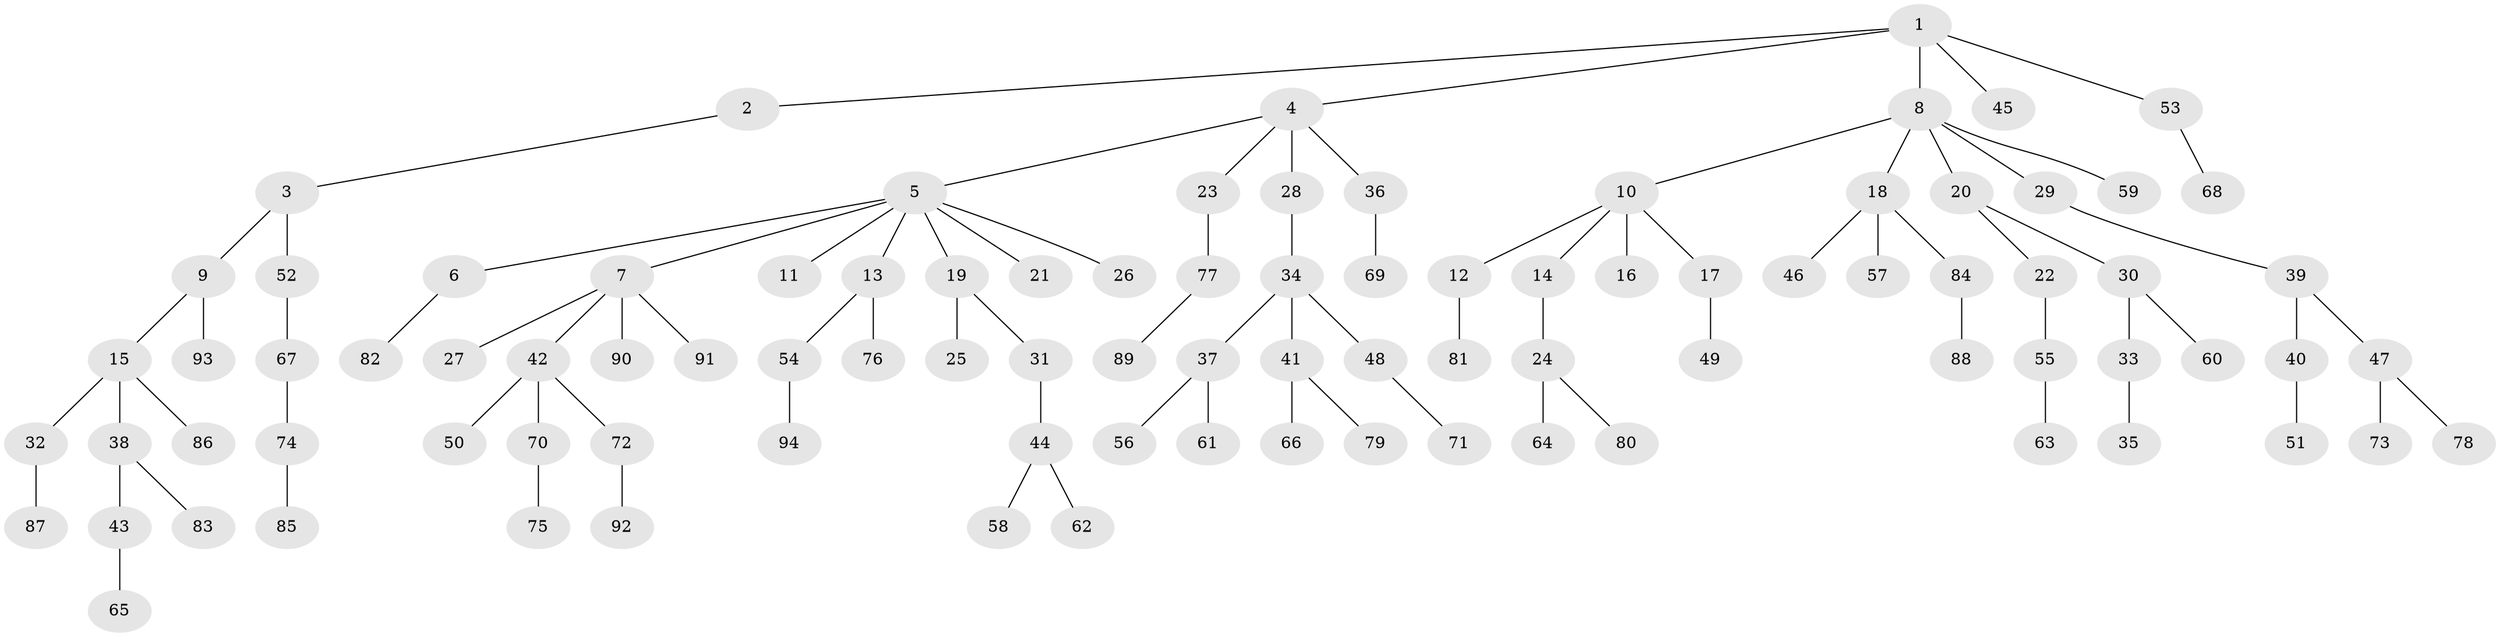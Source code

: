 // Generated by graph-tools (version 1.1) at 2025/53/03/09/25 04:53:36]
// undirected, 94 vertices, 93 edges
graph export_dot {
graph [start="1"]
  node [color=gray90,style=filled];
  1;
  2;
  3;
  4;
  5;
  6;
  7;
  8;
  9;
  10;
  11;
  12;
  13;
  14;
  15;
  16;
  17;
  18;
  19;
  20;
  21;
  22;
  23;
  24;
  25;
  26;
  27;
  28;
  29;
  30;
  31;
  32;
  33;
  34;
  35;
  36;
  37;
  38;
  39;
  40;
  41;
  42;
  43;
  44;
  45;
  46;
  47;
  48;
  49;
  50;
  51;
  52;
  53;
  54;
  55;
  56;
  57;
  58;
  59;
  60;
  61;
  62;
  63;
  64;
  65;
  66;
  67;
  68;
  69;
  70;
  71;
  72;
  73;
  74;
  75;
  76;
  77;
  78;
  79;
  80;
  81;
  82;
  83;
  84;
  85;
  86;
  87;
  88;
  89;
  90;
  91;
  92;
  93;
  94;
  1 -- 2;
  1 -- 4;
  1 -- 8;
  1 -- 45;
  1 -- 53;
  2 -- 3;
  3 -- 9;
  3 -- 52;
  4 -- 5;
  4 -- 23;
  4 -- 28;
  4 -- 36;
  5 -- 6;
  5 -- 7;
  5 -- 11;
  5 -- 13;
  5 -- 19;
  5 -- 21;
  5 -- 26;
  6 -- 82;
  7 -- 27;
  7 -- 42;
  7 -- 90;
  7 -- 91;
  8 -- 10;
  8 -- 18;
  8 -- 20;
  8 -- 29;
  8 -- 59;
  9 -- 15;
  9 -- 93;
  10 -- 12;
  10 -- 14;
  10 -- 16;
  10 -- 17;
  12 -- 81;
  13 -- 54;
  13 -- 76;
  14 -- 24;
  15 -- 32;
  15 -- 38;
  15 -- 86;
  17 -- 49;
  18 -- 46;
  18 -- 57;
  18 -- 84;
  19 -- 25;
  19 -- 31;
  20 -- 22;
  20 -- 30;
  22 -- 55;
  23 -- 77;
  24 -- 64;
  24 -- 80;
  28 -- 34;
  29 -- 39;
  30 -- 33;
  30 -- 60;
  31 -- 44;
  32 -- 87;
  33 -- 35;
  34 -- 37;
  34 -- 41;
  34 -- 48;
  36 -- 69;
  37 -- 56;
  37 -- 61;
  38 -- 43;
  38 -- 83;
  39 -- 40;
  39 -- 47;
  40 -- 51;
  41 -- 66;
  41 -- 79;
  42 -- 50;
  42 -- 70;
  42 -- 72;
  43 -- 65;
  44 -- 58;
  44 -- 62;
  47 -- 73;
  47 -- 78;
  48 -- 71;
  52 -- 67;
  53 -- 68;
  54 -- 94;
  55 -- 63;
  67 -- 74;
  70 -- 75;
  72 -- 92;
  74 -- 85;
  77 -- 89;
  84 -- 88;
}
